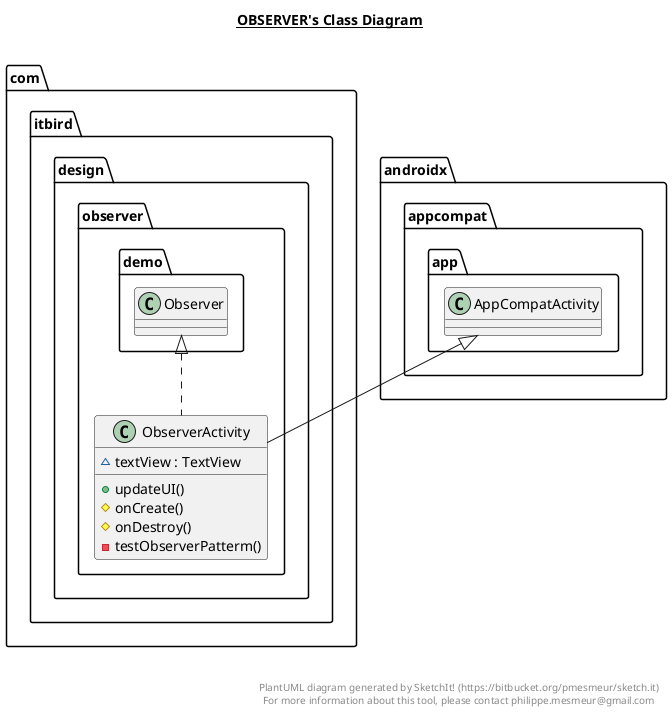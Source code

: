 @startuml

title __OBSERVER's Class Diagram__\n

  namespace com.itbird.design {
    namespace observer {
      class com.itbird.design.observer.ObserverActivity {
          ~ textView : TextView
          + updateUI()
          # onCreate()
          # onDestroy()
          - testObserverPatterm()
      }
    }
  }
  

  com.itbird.design.observer.ObserverActivity .up.|> com.itbird.design.observer.demo.Observer
  com.itbird.design.observer.ObserverActivity -up-|> androidx.appcompat.app.AppCompatActivity


right footer


PlantUML diagram generated by SketchIt! (https://bitbucket.org/pmesmeur/sketch.it)
For more information about this tool, please contact philippe.mesmeur@gmail.com
endfooter

@enduml
